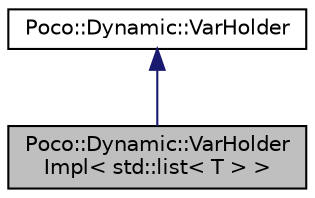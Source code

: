 digraph "Poco::Dynamic::VarHolderImpl&lt; std::list&lt; T &gt; &gt;"
{
 // LATEX_PDF_SIZE
  edge [fontname="Helvetica",fontsize="10",labelfontname="Helvetica",labelfontsize="10"];
  node [fontname="Helvetica",fontsize="10",shape=record];
  Node1 [label="Poco::Dynamic::VarHolder\lImpl\< std::list\< T \> \>",height=0.2,width=0.4,color="black", fillcolor="grey75", style="filled", fontcolor="black",tooltip=" "];
  Node2 -> Node1 [dir="back",color="midnightblue",fontsize="10",style="solid",fontname="Helvetica"];
  Node2 [label="Poco::Dynamic::VarHolder",height=0.2,width=0.4,color="black", fillcolor="white", style="filled",URL="$classPoco_1_1Dynamic_1_1VarHolder.html",tooltip=" "];
}
